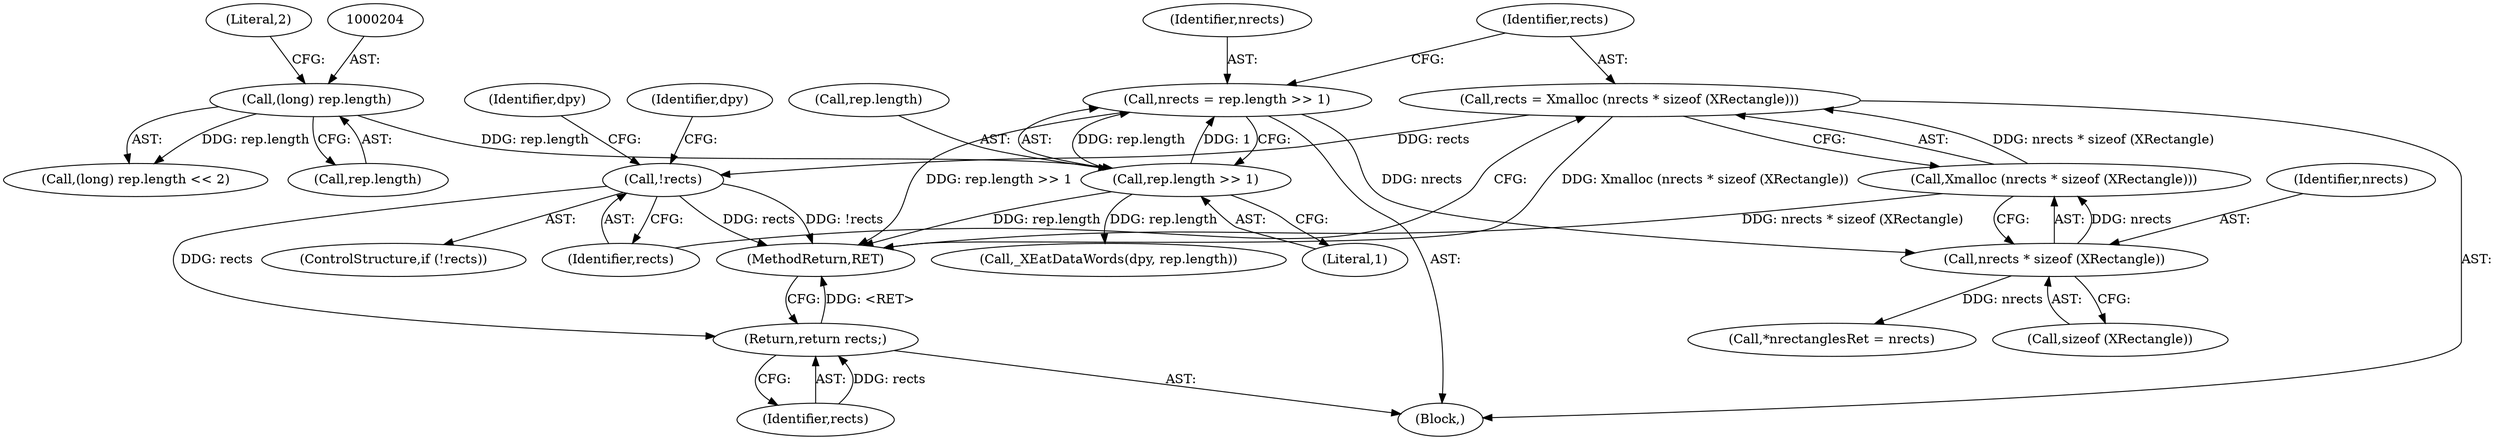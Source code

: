 digraph "0_libXfixes_61c1039ee23a2d1de712843bed3480654d7ef42e@pointer" {
"1000216" [label="(Call,rects = Xmalloc (nrects * sizeof (XRectangle)))"];
"1000218" [label="(Call,Xmalloc (nrects * sizeof (XRectangle)))"];
"1000219" [label="(Call,nrects * sizeof (XRectangle))"];
"1000209" [label="(Call,nrects = rep.length >> 1)"];
"1000211" [label="(Call,rep.length >> 1)"];
"1000203" [label="(Call,(long) rep.length)"];
"1000224" [label="(Call,!rects)"];
"1000246" [label="(Return,return rects;)"];
"1000209" [label="(Call,nrects = rep.length >> 1)"];
"1000224" [label="(Call,!rects)"];
"1000227" [label="(Call,_XEatDataWords(dpy, rep.length))"];
"1000220" [label="(Identifier,nrects)"];
"1000218" [label="(Call,Xmalloc (nrects * sizeof (XRectangle)))"];
"1000210" [label="(Identifier,nrects)"];
"1000203" [label="(Call,(long) rep.length)"];
"1000247" [label="(Identifier,rects)"];
"1000212" [label="(Call,rep.length)"];
"1000105" [label="(Block,)"];
"1000219" [label="(Call,nrects * sizeof (XRectangle))"];
"1000211" [label="(Call,rep.length >> 1)"];
"1000217" [label="(Identifier,rects)"];
"1000240" [label="(Identifier,dpy)"];
"1000205" [label="(Call,rep.length)"];
"1000248" [label="(MethodReturn,RET)"];
"1000221" [label="(Call,sizeof (XRectangle))"];
"1000242" [label="(Call,*nrectanglesRet = nrects)"];
"1000215" [label="(Literal,1)"];
"1000228" [label="(Identifier,dpy)"];
"1000223" [label="(ControlStructure,if (!rects))"];
"1000225" [label="(Identifier,rects)"];
"1000208" [label="(Literal,2)"];
"1000216" [label="(Call,rects = Xmalloc (nrects * sizeof (XRectangle)))"];
"1000246" [label="(Return,return rects;)"];
"1000202" [label="(Call,(long) rep.length << 2)"];
"1000216" -> "1000105"  [label="AST: "];
"1000216" -> "1000218"  [label="CFG: "];
"1000217" -> "1000216"  [label="AST: "];
"1000218" -> "1000216"  [label="AST: "];
"1000225" -> "1000216"  [label="CFG: "];
"1000216" -> "1000248"  [label="DDG: Xmalloc (nrects * sizeof (XRectangle))"];
"1000218" -> "1000216"  [label="DDG: nrects * sizeof (XRectangle)"];
"1000216" -> "1000224"  [label="DDG: rects"];
"1000218" -> "1000219"  [label="CFG: "];
"1000219" -> "1000218"  [label="AST: "];
"1000218" -> "1000248"  [label="DDG: nrects * sizeof (XRectangle)"];
"1000219" -> "1000218"  [label="DDG: nrects"];
"1000219" -> "1000221"  [label="CFG: "];
"1000220" -> "1000219"  [label="AST: "];
"1000221" -> "1000219"  [label="AST: "];
"1000209" -> "1000219"  [label="DDG: nrects"];
"1000219" -> "1000242"  [label="DDG: nrects"];
"1000209" -> "1000105"  [label="AST: "];
"1000209" -> "1000211"  [label="CFG: "];
"1000210" -> "1000209"  [label="AST: "];
"1000211" -> "1000209"  [label="AST: "];
"1000217" -> "1000209"  [label="CFG: "];
"1000209" -> "1000248"  [label="DDG: rep.length >> 1"];
"1000211" -> "1000209"  [label="DDG: rep.length"];
"1000211" -> "1000209"  [label="DDG: 1"];
"1000211" -> "1000215"  [label="CFG: "];
"1000212" -> "1000211"  [label="AST: "];
"1000215" -> "1000211"  [label="AST: "];
"1000211" -> "1000248"  [label="DDG: rep.length"];
"1000203" -> "1000211"  [label="DDG: rep.length"];
"1000211" -> "1000227"  [label="DDG: rep.length"];
"1000203" -> "1000202"  [label="AST: "];
"1000203" -> "1000205"  [label="CFG: "];
"1000204" -> "1000203"  [label="AST: "];
"1000205" -> "1000203"  [label="AST: "];
"1000208" -> "1000203"  [label="CFG: "];
"1000203" -> "1000202"  [label="DDG: rep.length"];
"1000224" -> "1000223"  [label="AST: "];
"1000224" -> "1000225"  [label="CFG: "];
"1000225" -> "1000224"  [label="AST: "];
"1000228" -> "1000224"  [label="CFG: "];
"1000240" -> "1000224"  [label="CFG: "];
"1000224" -> "1000248"  [label="DDG: rects"];
"1000224" -> "1000248"  [label="DDG: !rects"];
"1000224" -> "1000246"  [label="DDG: rects"];
"1000246" -> "1000105"  [label="AST: "];
"1000246" -> "1000247"  [label="CFG: "];
"1000247" -> "1000246"  [label="AST: "];
"1000248" -> "1000246"  [label="CFG: "];
"1000246" -> "1000248"  [label="DDG: <RET>"];
"1000247" -> "1000246"  [label="DDG: rects"];
}
